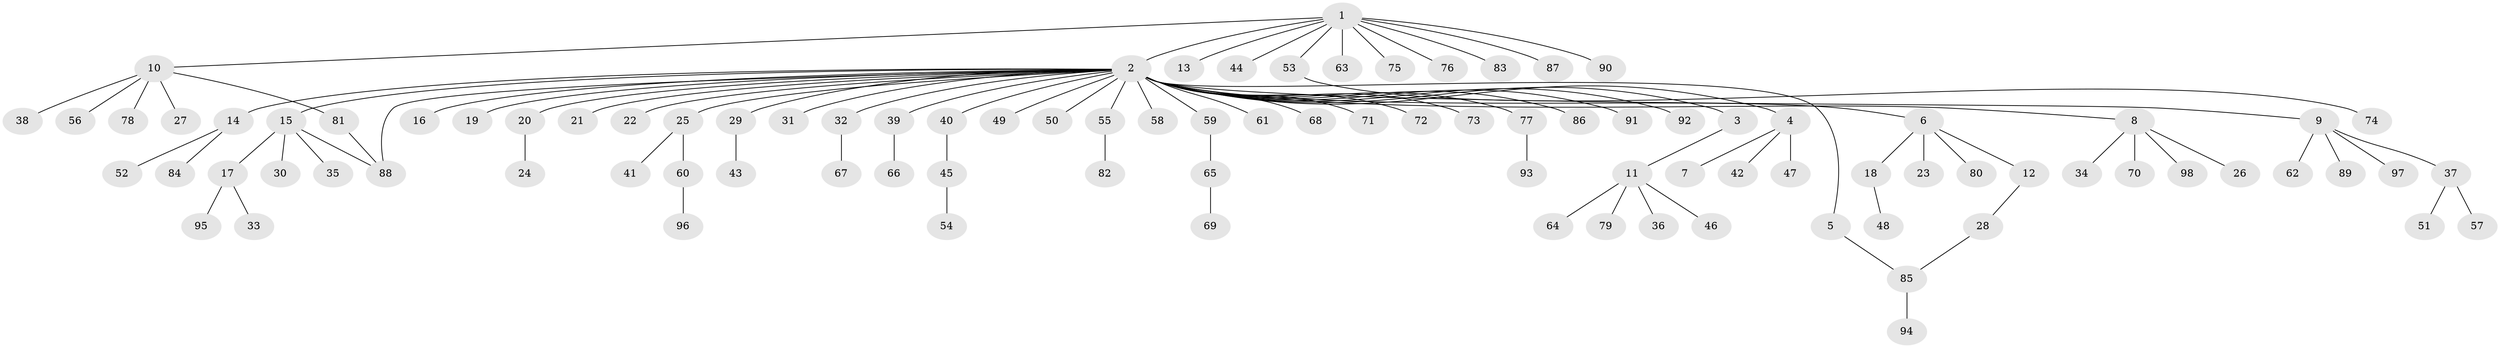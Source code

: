 // Generated by graph-tools (version 1.1) at 2025/49/03/09/25 03:49:52]
// undirected, 98 vertices, 100 edges
graph export_dot {
graph [start="1"]
  node [color=gray90,style=filled];
  1;
  2;
  3;
  4;
  5;
  6;
  7;
  8;
  9;
  10;
  11;
  12;
  13;
  14;
  15;
  16;
  17;
  18;
  19;
  20;
  21;
  22;
  23;
  24;
  25;
  26;
  27;
  28;
  29;
  30;
  31;
  32;
  33;
  34;
  35;
  36;
  37;
  38;
  39;
  40;
  41;
  42;
  43;
  44;
  45;
  46;
  47;
  48;
  49;
  50;
  51;
  52;
  53;
  54;
  55;
  56;
  57;
  58;
  59;
  60;
  61;
  62;
  63;
  64;
  65;
  66;
  67;
  68;
  69;
  70;
  71;
  72;
  73;
  74;
  75;
  76;
  77;
  78;
  79;
  80;
  81;
  82;
  83;
  84;
  85;
  86;
  87;
  88;
  89;
  90;
  91;
  92;
  93;
  94;
  95;
  96;
  97;
  98;
  1 -- 2;
  1 -- 10;
  1 -- 13;
  1 -- 44;
  1 -- 53;
  1 -- 63;
  1 -- 75;
  1 -- 76;
  1 -- 83;
  1 -- 87;
  1 -- 90;
  2 -- 3;
  2 -- 4;
  2 -- 5;
  2 -- 6;
  2 -- 8;
  2 -- 9;
  2 -- 14;
  2 -- 15;
  2 -- 16;
  2 -- 19;
  2 -- 20;
  2 -- 21;
  2 -- 22;
  2 -- 25;
  2 -- 29;
  2 -- 31;
  2 -- 32;
  2 -- 39;
  2 -- 40;
  2 -- 49;
  2 -- 50;
  2 -- 55;
  2 -- 58;
  2 -- 59;
  2 -- 61;
  2 -- 68;
  2 -- 71;
  2 -- 72;
  2 -- 73;
  2 -- 77;
  2 -- 86;
  2 -- 88;
  2 -- 91;
  2 -- 92;
  3 -- 11;
  4 -- 7;
  4 -- 42;
  4 -- 47;
  5 -- 85;
  6 -- 12;
  6 -- 18;
  6 -- 23;
  6 -- 80;
  8 -- 26;
  8 -- 34;
  8 -- 70;
  8 -- 98;
  9 -- 37;
  9 -- 62;
  9 -- 89;
  9 -- 97;
  10 -- 27;
  10 -- 38;
  10 -- 56;
  10 -- 78;
  10 -- 81;
  11 -- 36;
  11 -- 46;
  11 -- 64;
  11 -- 79;
  12 -- 28;
  14 -- 52;
  14 -- 84;
  15 -- 17;
  15 -- 30;
  15 -- 35;
  15 -- 88;
  17 -- 33;
  17 -- 95;
  18 -- 48;
  20 -- 24;
  25 -- 41;
  25 -- 60;
  28 -- 85;
  29 -- 43;
  32 -- 67;
  37 -- 51;
  37 -- 57;
  39 -- 66;
  40 -- 45;
  45 -- 54;
  53 -- 74;
  55 -- 82;
  59 -- 65;
  60 -- 96;
  65 -- 69;
  77 -- 93;
  81 -- 88;
  85 -- 94;
}
